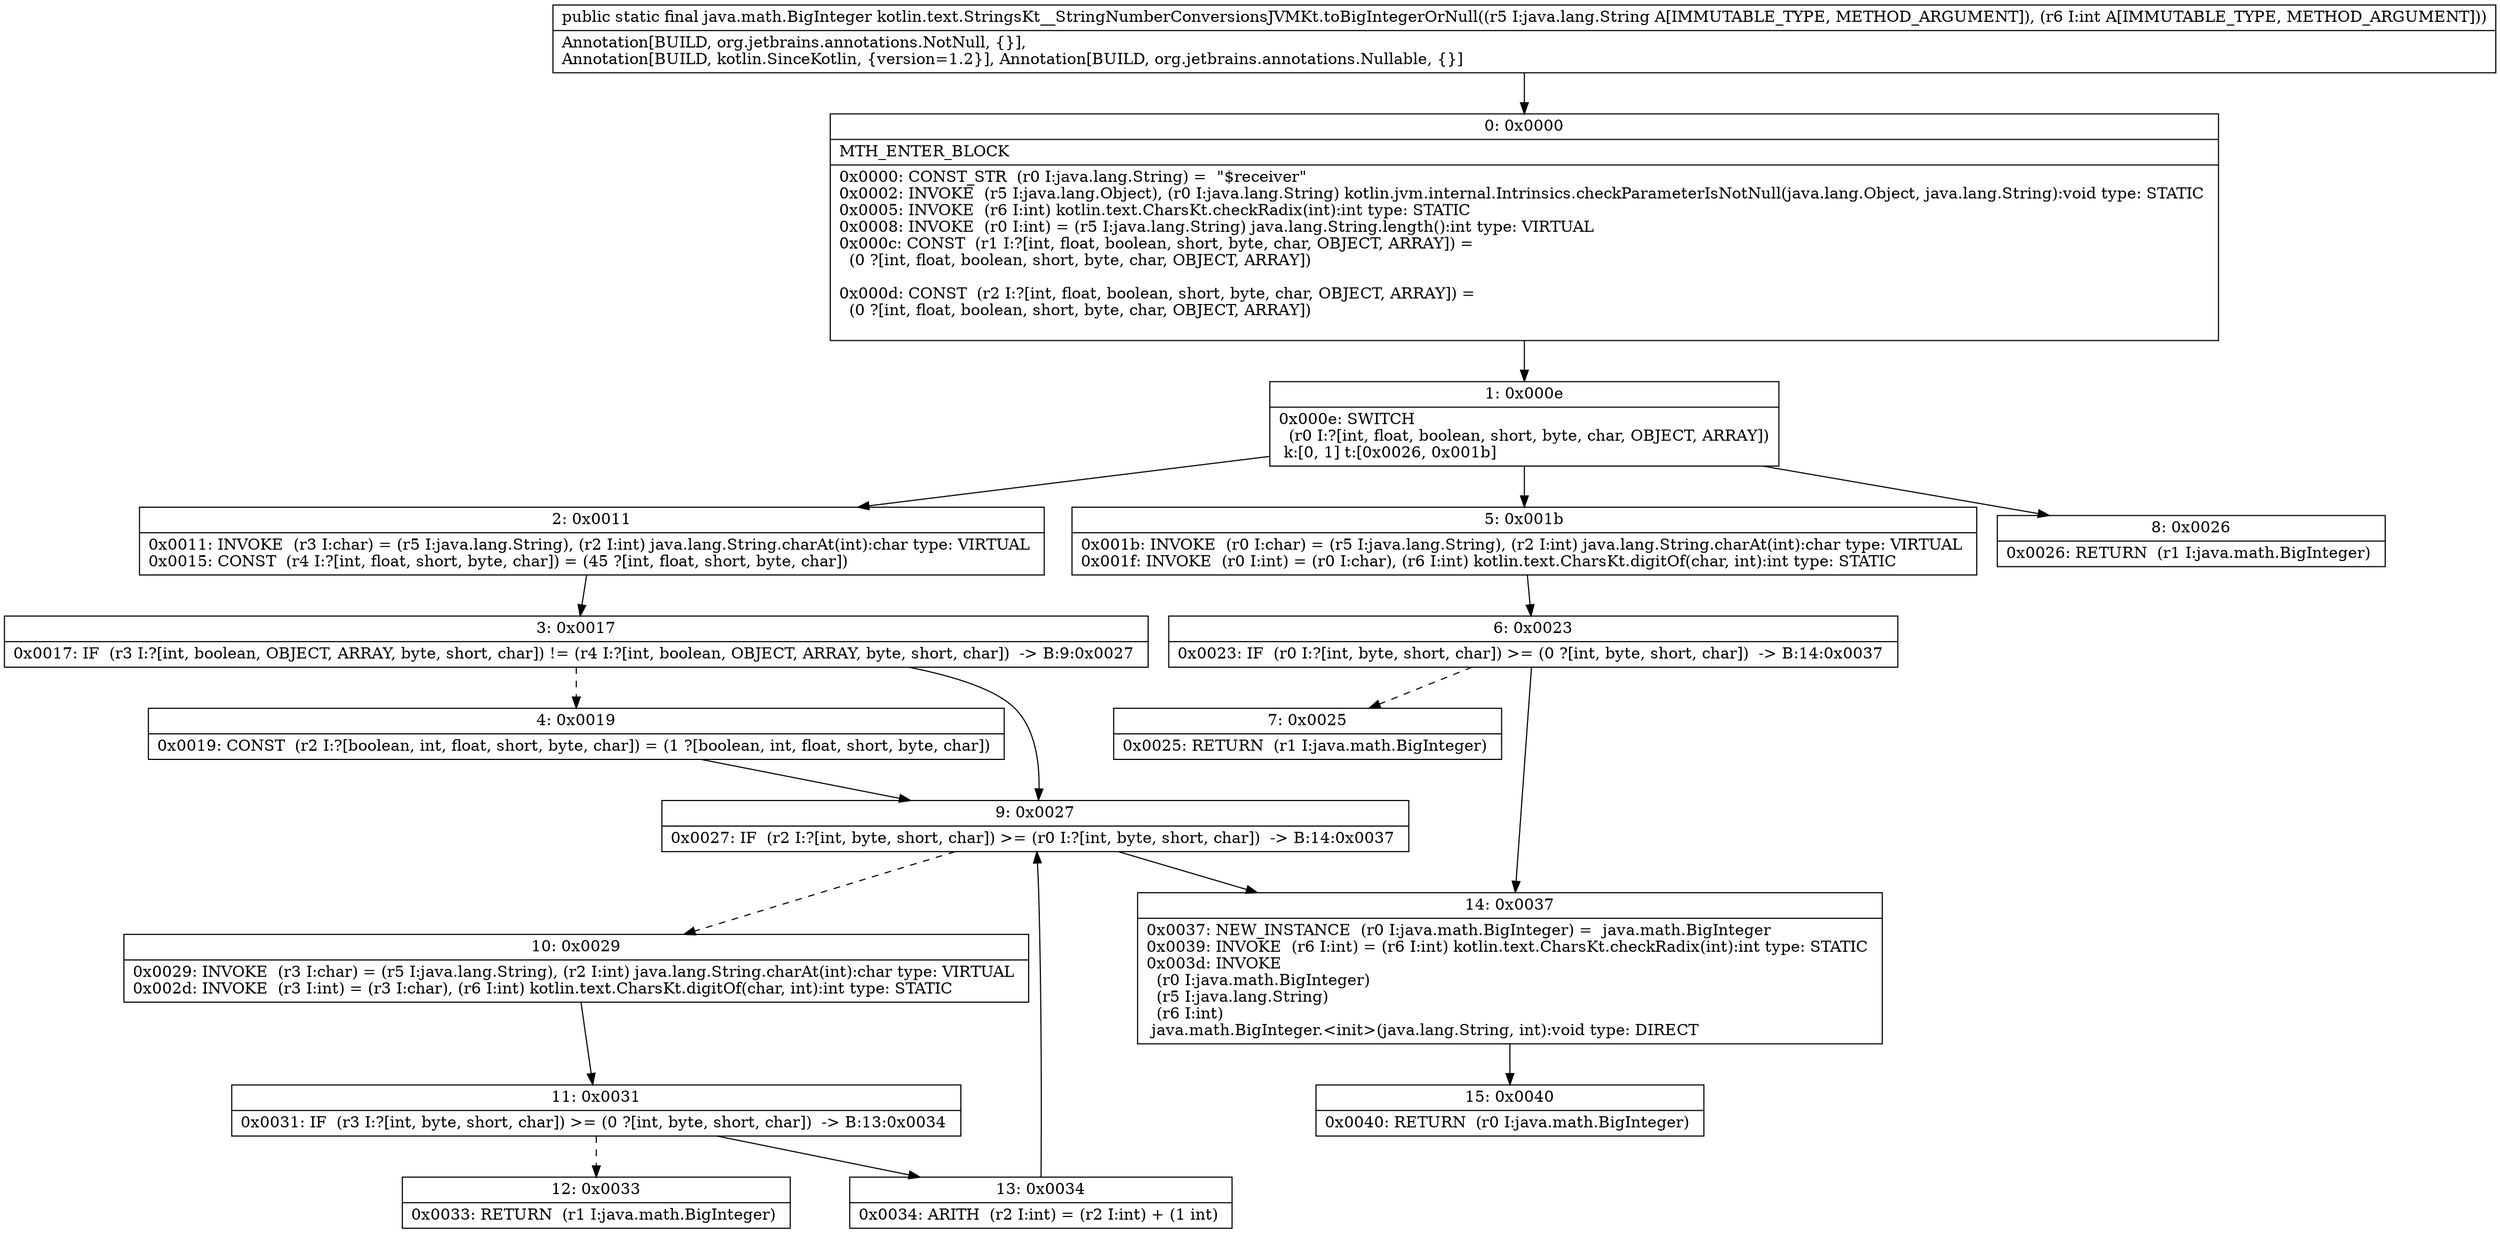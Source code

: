 digraph "CFG forkotlin.text.StringsKt__StringNumberConversionsJVMKt.toBigIntegerOrNull(Ljava\/lang\/String;I)Ljava\/math\/BigInteger;" {
Node_0 [shape=record,label="{0\:\ 0x0000|MTH_ENTER_BLOCK\l|0x0000: CONST_STR  (r0 I:java.lang.String) =  \"$receiver\" \l0x0002: INVOKE  (r5 I:java.lang.Object), (r0 I:java.lang.String) kotlin.jvm.internal.Intrinsics.checkParameterIsNotNull(java.lang.Object, java.lang.String):void type: STATIC \l0x0005: INVOKE  (r6 I:int) kotlin.text.CharsKt.checkRadix(int):int type: STATIC \l0x0008: INVOKE  (r0 I:int) = (r5 I:java.lang.String) java.lang.String.length():int type: VIRTUAL \l0x000c: CONST  (r1 I:?[int, float, boolean, short, byte, char, OBJECT, ARRAY]) = \l  (0 ?[int, float, boolean, short, byte, char, OBJECT, ARRAY])\l \l0x000d: CONST  (r2 I:?[int, float, boolean, short, byte, char, OBJECT, ARRAY]) = \l  (0 ?[int, float, boolean, short, byte, char, OBJECT, ARRAY])\l \l}"];
Node_1 [shape=record,label="{1\:\ 0x000e|0x000e: SWITCH  \l  (r0 I:?[int, float, boolean, short, byte, char, OBJECT, ARRAY])\l k:[0, 1] t:[0x0026, 0x001b] \l}"];
Node_2 [shape=record,label="{2\:\ 0x0011|0x0011: INVOKE  (r3 I:char) = (r5 I:java.lang.String), (r2 I:int) java.lang.String.charAt(int):char type: VIRTUAL \l0x0015: CONST  (r4 I:?[int, float, short, byte, char]) = (45 ?[int, float, short, byte, char]) \l}"];
Node_3 [shape=record,label="{3\:\ 0x0017|0x0017: IF  (r3 I:?[int, boolean, OBJECT, ARRAY, byte, short, char]) != (r4 I:?[int, boolean, OBJECT, ARRAY, byte, short, char])  \-\> B:9:0x0027 \l}"];
Node_4 [shape=record,label="{4\:\ 0x0019|0x0019: CONST  (r2 I:?[boolean, int, float, short, byte, char]) = (1 ?[boolean, int, float, short, byte, char]) \l}"];
Node_5 [shape=record,label="{5\:\ 0x001b|0x001b: INVOKE  (r0 I:char) = (r5 I:java.lang.String), (r2 I:int) java.lang.String.charAt(int):char type: VIRTUAL \l0x001f: INVOKE  (r0 I:int) = (r0 I:char), (r6 I:int) kotlin.text.CharsKt.digitOf(char, int):int type: STATIC \l}"];
Node_6 [shape=record,label="{6\:\ 0x0023|0x0023: IF  (r0 I:?[int, byte, short, char]) \>= (0 ?[int, byte, short, char])  \-\> B:14:0x0037 \l}"];
Node_7 [shape=record,label="{7\:\ 0x0025|0x0025: RETURN  (r1 I:java.math.BigInteger) \l}"];
Node_8 [shape=record,label="{8\:\ 0x0026|0x0026: RETURN  (r1 I:java.math.BigInteger) \l}"];
Node_9 [shape=record,label="{9\:\ 0x0027|0x0027: IF  (r2 I:?[int, byte, short, char]) \>= (r0 I:?[int, byte, short, char])  \-\> B:14:0x0037 \l}"];
Node_10 [shape=record,label="{10\:\ 0x0029|0x0029: INVOKE  (r3 I:char) = (r5 I:java.lang.String), (r2 I:int) java.lang.String.charAt(int):char type: VIRTUAL \l0x002d: INVOKE  (r3 I:int) = (r3 I:char), (r6 I:int) kotlin.text.CharsKt.digitOf(char, int):int type: STATIC \l}"];
Node_11 [shape=record,label="{11\:\ 0x0031|0x0031: IF  (r3 I:?[int, byte, short, char]) \>= (0 ?[int, byte, short, char])  \-\> B:13:0x0034 \l}"];
Node_12 [shape=record,label="{12\:\ 0x0033|0x0033: RETURN  (r1 I:java.math.BigInteger) \l}"];
Node_13 [shape=record,label="{13\:\ 0x0034|0x0034: ARITH  (r2 I:int) = (r2 I:int) + (1 int) \l}"];
Node_14 [shape=record,label="{14\:\ 0x0037|0x0037: NEW_INSTANCE  (r0 I:java.math.BigInteger) =  java.math.BigInteger \l0x0039: INVOKE  (r6 I:int) = (r6 I:int) kotlin.text.CharsKt.checkRadix(int):int type: STATIC \l0x003d: INVOKE  \l  (r0 I:java.math.BigInteger)\l  (r5 I:java.lang.String)\l  (r6 I:int)\l java.math.BigInteger.\<init\>(java.lang.String, int):void type: DIRECT \l}"];
Node_15 [shape=record,label="{15\:\ 0x0040|0x0040: RETURN  (r0 I:java.math.BigInteger) \l}"];
MethodNode[shape=record,label="{public static final java.math.BigInteger kotlin.text.StringsKt__StringNumberConversionsJVMKt.toBigIntegerOrNull((r5 I:java.lang.String A[IMMUTABLE_TYPE, METHOD_ARGUMENT]), (r6 I:int A[IMMUTABLE_TYPE, METHOD_ARGUMENT]))  | Annotation[BUILD, org.jetbrains.annotations.NotNull, \{\}], \lAnnotation[BUILD, kotlin.SinceKotlin, \{version=1.2\}], Annotation[BUILD, org.jetbrains.annotations.Nullable, \{\}]\l}"];
MethodNode -> Node_0;
Node_0 -> Node_1;
Node_1 -> Node_2;
Node_1 -> Node_5;
Node_1 -> Node_8;
Node_2 -> Node_3;
Node_3 -> Node_4[style=dashed];
Node_3 -> Node_9;
Node_4 -> Node_9;
Node_5 -> Node_6;
Node_6 -> Node_7[style=dashed];
Node_6 -> Node_14;
Node_9 -> Node_10[style=dashed];
Node_9 -> Node_14;
Node_10 -> Node_11;
Node_11 -> Node_12[style=dashed];
Node_11 -> Node_13;
Node_13 -> Node_9;
Node_14 -> Node_15;
}

